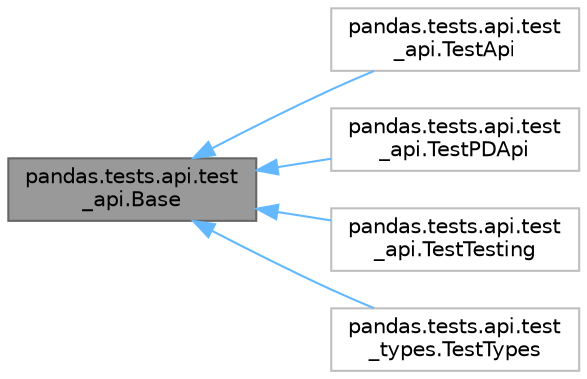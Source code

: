 digraph "pandas.tests.api.test_api.Base"
{
 // LATEX_PDF_SIZE
  bgcolor="transparent";
  edge [fontname=Helvetica,fontsize=10,labelfontname=Helvetica,labelfontsize=10];
  node [fontname=Helvetica,fontsize=10,shape=box,height=0.2,width=0.4];
  rankdir="LR";
  Node1 [id="Node000001",label="pandas.tests.api.test\l_api.Base",height=0.2,width=0.4,color="gray40", fillcolor="grey60", style="filled", fontcolor="black",tooltip=" "];
  Node1 -> Node2 [id="edge1_Node000001_Node000002",dir="back",color="steelblue1",style="solid",tooltip=" "];
  Node2 [id="Node000002",label="pandas.tests.api.test\l_api.TestApi",height=0.2,width=0.4,color="grey75", fillcolor="white", style="filled",URL="$d0/d5d/classpandas_1_1tests_1_1api_1_1test__api_1_1TestApi.html",tooltip=" "];
  Node1 -> Node3 [id="edge2_Node000001_Node000003",dir="back",color="steelblue1",style="solid",tooltip=" "];
  Node3 [id="Node000003",label="pandas.tests.api.test\l_api.TestPDApi",height=0.2,width=0.4,color="grey75", fillcolor="white", style="filled",URL="$d6/dac/classpandas_1_1tests_1_1api_1_1test__api_1_1TestPDApi.html",tooltip=" "];
  Node1 -> Node4 [id="edge3_Node000001_Node000004",dir="back",color="steelblue1",style="solid",tooltip=" "];
  Node4 [id="Node000004",label="pandas.tests.api.test\l_api.TestTesting",height=0.2,width=0.4,color="grey75", fillcolor="white", style="filled",URL="$d9/d45/classpandas_1_1tests_1_1api_1_1test__api_1_1TestTesting.html",tooltip=" "];
  Node1 -> Node5 [id="edge4_Node000001_Node000005",dir="back",color="steelblue1",style="solid",tooltip=" "];
  Node5 [id="Node000005",label="pandas.tests.api.test\l_types.TestTypes",height=0.2,width=0.4,color="grey75", fillcolor="white", style="filled",URL="$db/d5c/classpandas_1_1tests_1_1api_1_1test__types_1_1TestTypes.html",tooltip=" "];
}
